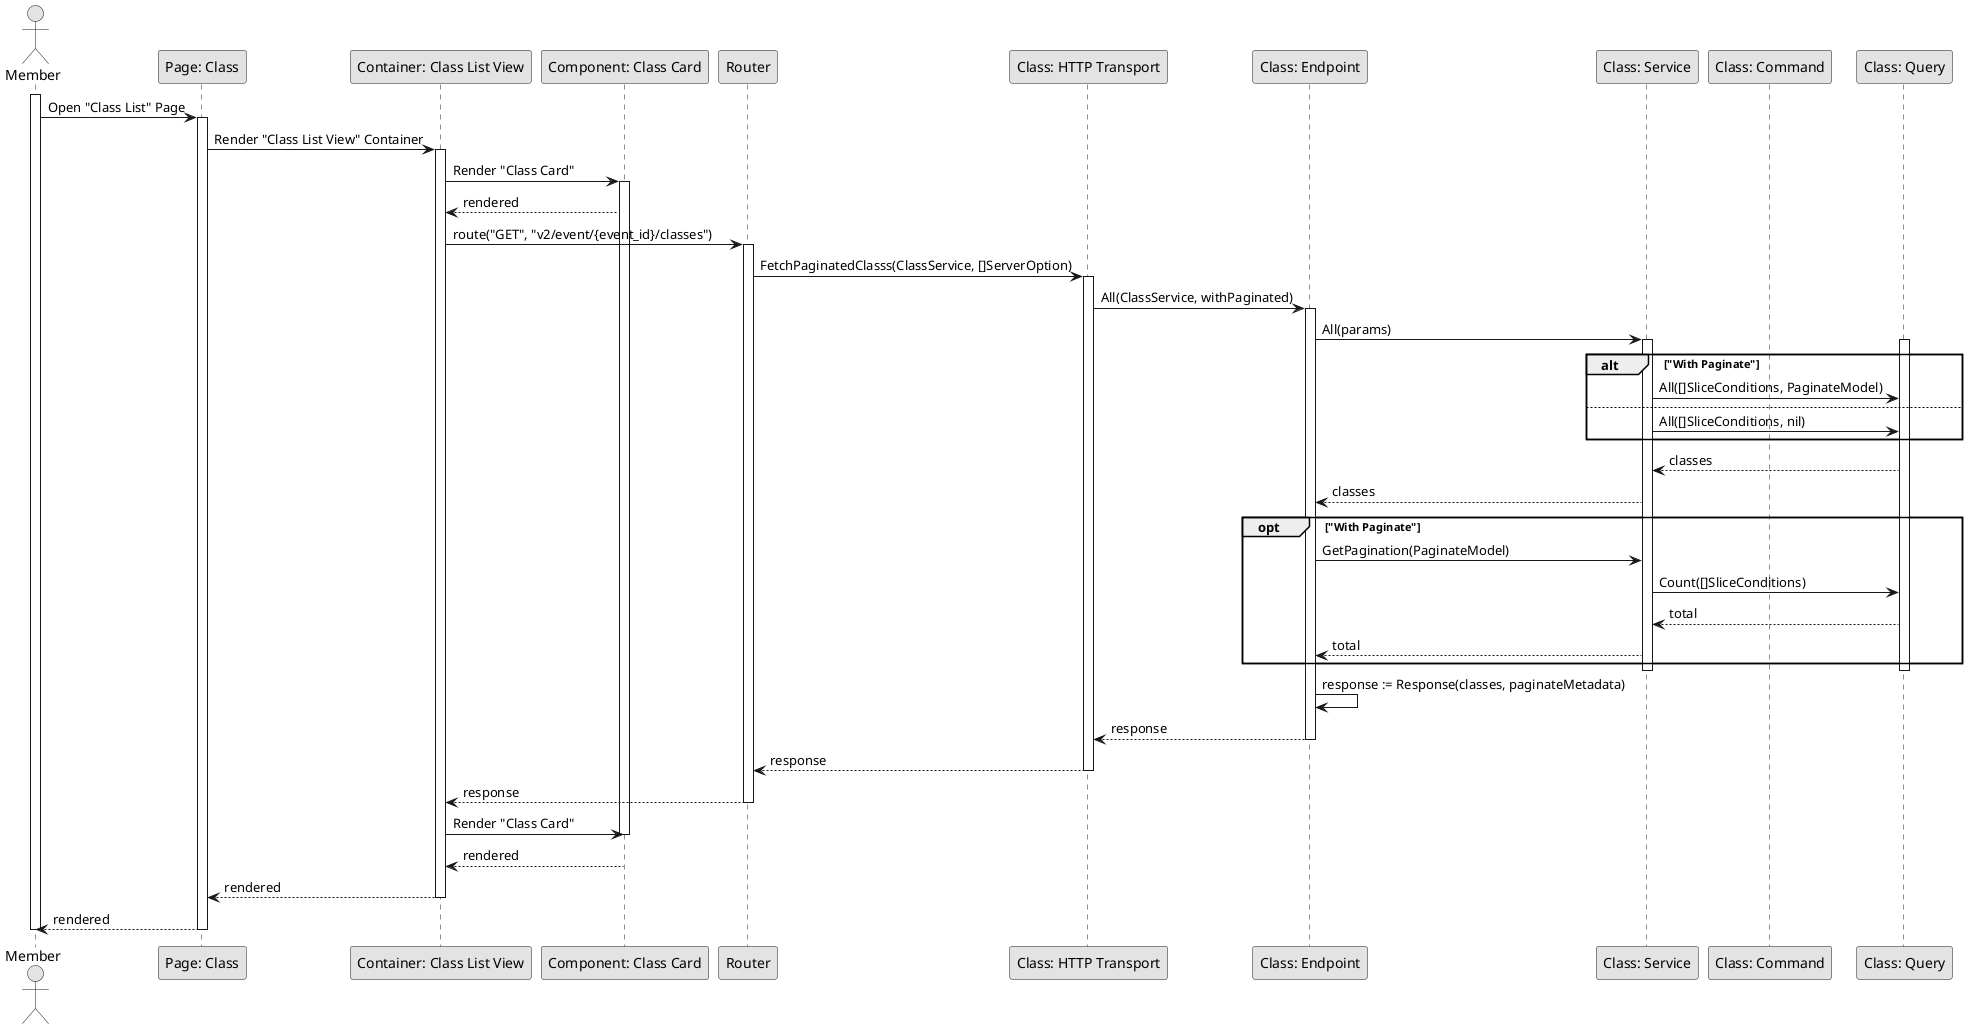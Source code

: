 @startuml GetClass_Member

skinparam Monochrome true
skinparam Shadowing false

actor Member
participant "Page: Class" as ClassPage
participant "Container: Class List View" as ClassListViewContainer
participant "Component: Class Card" as ClassCard
participant "Router" as Router
participant "Class: HTTP Transport" as ClassHTTPTransport
participant "Class: Endpoint" as ClassEndpoint
participant "Class: Service" as ClassService
participant "Class: Command" as ClassCommand
participant "Class: Query" as ClassQuery

activate Member

Member->ClassPage: Open "Class List" Page
activate ClassPage
ClassPage->ClassListViewContainer: Render "Class List View" Container
activate ClassListViewContainer
ClassListViewContainer->ClassCard: Render "Class Card"
activate ClassCard
ClassCard-->ClassListViewContainer: rendered
ClassListViewContainer->Router: route("GET", "v2/event/{event_id}/classes")
activate Router
Router->ClassHTTPTransport: FetchPaginatedClasss(ClassService, []ServerOption)
activate ClassHTTPTransport
ClassHTTPTransport->ClassEndpoint: All(ClassService, withPaginated)
activate ClassEndpoint
ClassEndpoint->ClassService: All(params)

activate ClassService
activate ClassQuery
alt "With Paginate"
    ClassService->ClassQuery: All([]SliceConditions, PaginateModel)
else
    ClassService->ClassQuery: All([]SliceConditions, nil)
end
ClassQuery-->ClassService: classes
ClassService-->ClassEndpoint: classes

opt "With Paginate"
    ClassEndpoint->ClassService: GetPagination(PaginateModel)
    ClassService->ClassQuery: Count([]SliceConditions)
    ClassQuery-->ClassService: total
    ClassService-->ClassEndpoint: total
end
deactivate ClassQuery
deactivate ClassService

ClassEndpoint->ClassEndpoint: response := Response(classes, paginateMetadata)
ClassEndpoint-->ClassHTTPTransport: response
deactivate ClassEndpoint
ClassHTTPTransport-->Router: response
deactivate ClassHTTPTransport
Router-->ClassListViewContainer: response
deactivate Router
ClassListViewContainer->ClassCard: Render "Class Card"
deactivate ClassCard
ClassCard-->ClassListViewContainer: rendered
ClassListViewContainer-->ClassPage: rendered
deactivate ClassListViewContainer
ClassPage-->Member: rendered
deactivate ClassPage

deactivate Member

@enduml